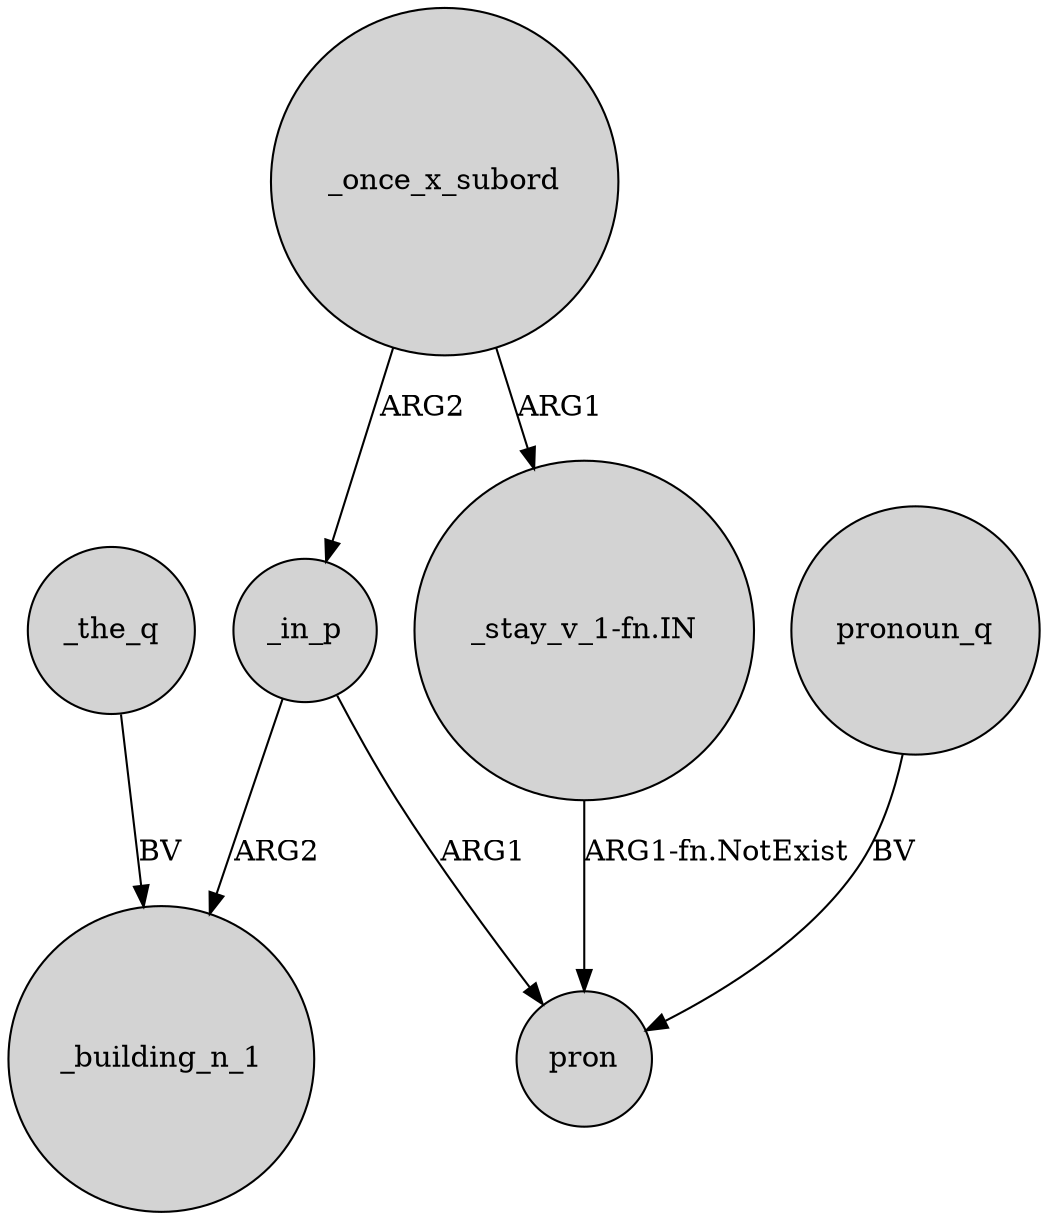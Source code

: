 digraph {
	node [shape=circle style=filled]
	_the_q -> _building_n_1 [label=BV]
	_in_p -> pron [label=ARG1]
	_once_x_subord -> "_stay_v_1-fn.IN" [label=ARG1]
	"_stay_v_1-fn.IN" -> pron [label="ARG1-fn.NotExist"]
	_in_p -> _building_n_1 [label=ARG2]
	_once_x_subord -> _in_p [label=ARG2]
	pronoun_q -> pron [label=BV]
}
